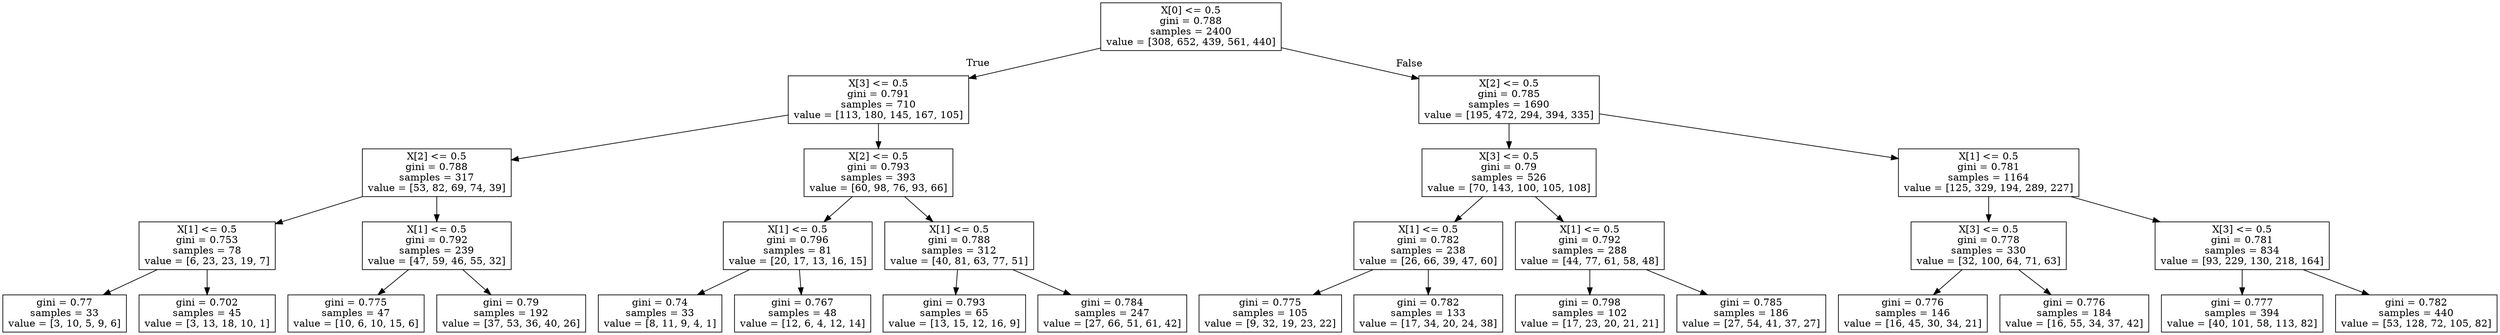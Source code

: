 digraph Tree {
node [shape=box] ;
0 [label="X[0] <= 0.5\ngini = 0.788\nsamples = 2400\nvalue = [308, 652, 439, 561, 440]"] ;
1 [label="X[3] <= 0.5\ngini = 0.791\nsamples = 710\nvalue = [113, 180, 145, 167, 105]"] ;
0 -> 1 [labeldistance=2.5, labelangle=45, headlabel="True"] ;
2 [label="X[2] <= 0.5\ngini = 0.788\nsamples = 317\nvalue = [53, 82, 69, 74, 39]"] ;
1 -> 2 ;
3 [label="X[1] <= 0.5\ngini = 0.753\nsamples = 78\nvalue = [6, 23, 23, 19, 7]"] ;
2 -> 3 ;
4 [label="gini = 0.77\nsamples = 33\nvalue = [3, 10, 5, 9, 6]"] ;
3 -> 4 ;
5 [label="gini = 0.702\nsamples = 45\nvalue = [3, 13, 18, 10, 1]"] ;
3 -> 5 ;
6 [label="X[1] <= 0.5\ngini = 0.792\nsamples = 239\nvalue = [47, 59, 46, 55, 32]"] ;
2 -> 6 ;
7 [label="gini = 0.775\nsamples = 47\nvalue = [10, 6, 10, 15, 6]"] ;
6 -> 7 ;
8 [label="gini = 0.79\nsamples = 192\nvalue = [37, 53, 36, 40, 26]"] ;
6 -> 8 ;
9 [label="X[2] <= 0.5\ngini = 0.793\nsamples = 393\nvalue = [60, 98, 76, 93, 66]"] ;
1 -> 9 ;
10 [label="X[1] <= 0.5\ngini = 0.796\nsamples = 81\nvalue = [20, 17, 13, 16, 15]"] ;
9 -> 10 ;
11 [label="gini = 0.74\nsamples = 33\nvalue = [8, 11, 9, 4, 1]"] ;
10 -> 11 ;
12 [label="gini = 0.767\nsamples = 48\nvalue = [12, 6, 4, 12, 14]"] ;
10 -> 12 ;
13 [label="X[1] <= 0.5\ngini = 0.788\nsamples = 312\nvalue = [40, 81, 63, 77, 51]"] ;
9 -> 13 ;
14 [label="gini = 0.793\nsamples = 65\nvalue = [13, 15, 12, 16, 9]"] ;
13 -> 14 ;
15 [label="gini = 0.784\nsamples = 247\nvalue = [27, 66, 51, 61, 42]"] ;
13 -> 15 ;
16 [label="X[2] <= 0.5\ngini = 0.785\nsamples = 1690\nvalue = [195, 472, 294, 394, 335]"] ;
0 -> 16 [labeldistance=2.5, labelangle=-45, headlabel="False"] ;
17 [label="X[3] <= 0.5\ngini = 0.79\nsamples = 526\nvalue = [70, 143, 100, 105, 108]"] ;
16 -> 17 ;
18 [label="X[1] <= 0.5\ngini = 0.782\nsamples = 238\nvalue = [26, 66, 39, 47, 60]"] ;
17 -> 18 ;
19 [label="gini = 0.775\nsamples = 105\nvalue = [9, 32, 19, 23, 22]"] ;
18 -> 19 ;
20 [label="gini = 0.782\nsamples = 133\nvalue = [17, 34, 20, 24, 38]"] ;
18 -> 20 ;
21 [label="X[1] <= 0.5\ngini = 0.792\nsamples = 288\nvalue = [44, 77, 61, 58, 48]"] ;
17 -> 21 ;
22 [label="gini = 0.798\nsamples = 102\nvalue = [17, 23, 20, 21, 21]"] ;
21 -> 22 ;
23 [label="gini = 0.785\nsamples = 186\nvalue = [27, 54, 41, 37, 27]"] ;
21 -> 23 ;
24 [label="X[1] <= 0.5\ngini = 0.781\nsamples = 1164\nvalue = [125, 329, 194, 289, 227]"] ;
16 -> 24 ;
25 [label="X[3] <= 0.5\ngini = 0.778\nsamples = 330\nvalue = [32, 100, 64, 71, 63]"] ;
24 -> 25 ;
26 [label="gini = 0.776\nsamples = 146\nvalue = [16, 45, 30, 34, 21]"] ;
25 -> 26 ;
27 [label="gini = 0.776\nsamples = 184\nvalue = [16, 55, 34, 37, 42]"] ;
25 -> 27 ;
28 [label="X[3] <= 0.5\ngini = 0.781\nsamples = 834\nvalue = [93, 229, 130, 218, 164]"] ;
24 -> 28 ;
29 [label="gini = 0.777\nsamples = 394\nvalue = [40, 101, 58, 113, 82]"] ;
28 -> 29 ;
30 [label="gini = 0.782\nsamples = 440\nvalue = [53, 128, 72, 105, 82]"] ;
28 -> 30 ;
}